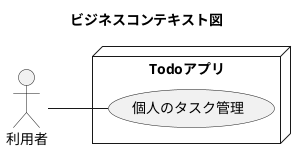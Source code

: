 @startuml
title ビジネスコンテキスト図

left to right direction
actor 利用者 as User
node "Todoアプリ" as App {
  usecase "個人のタスク管理" as BGY_01
}
User -- (BGY_01)

@enduml
